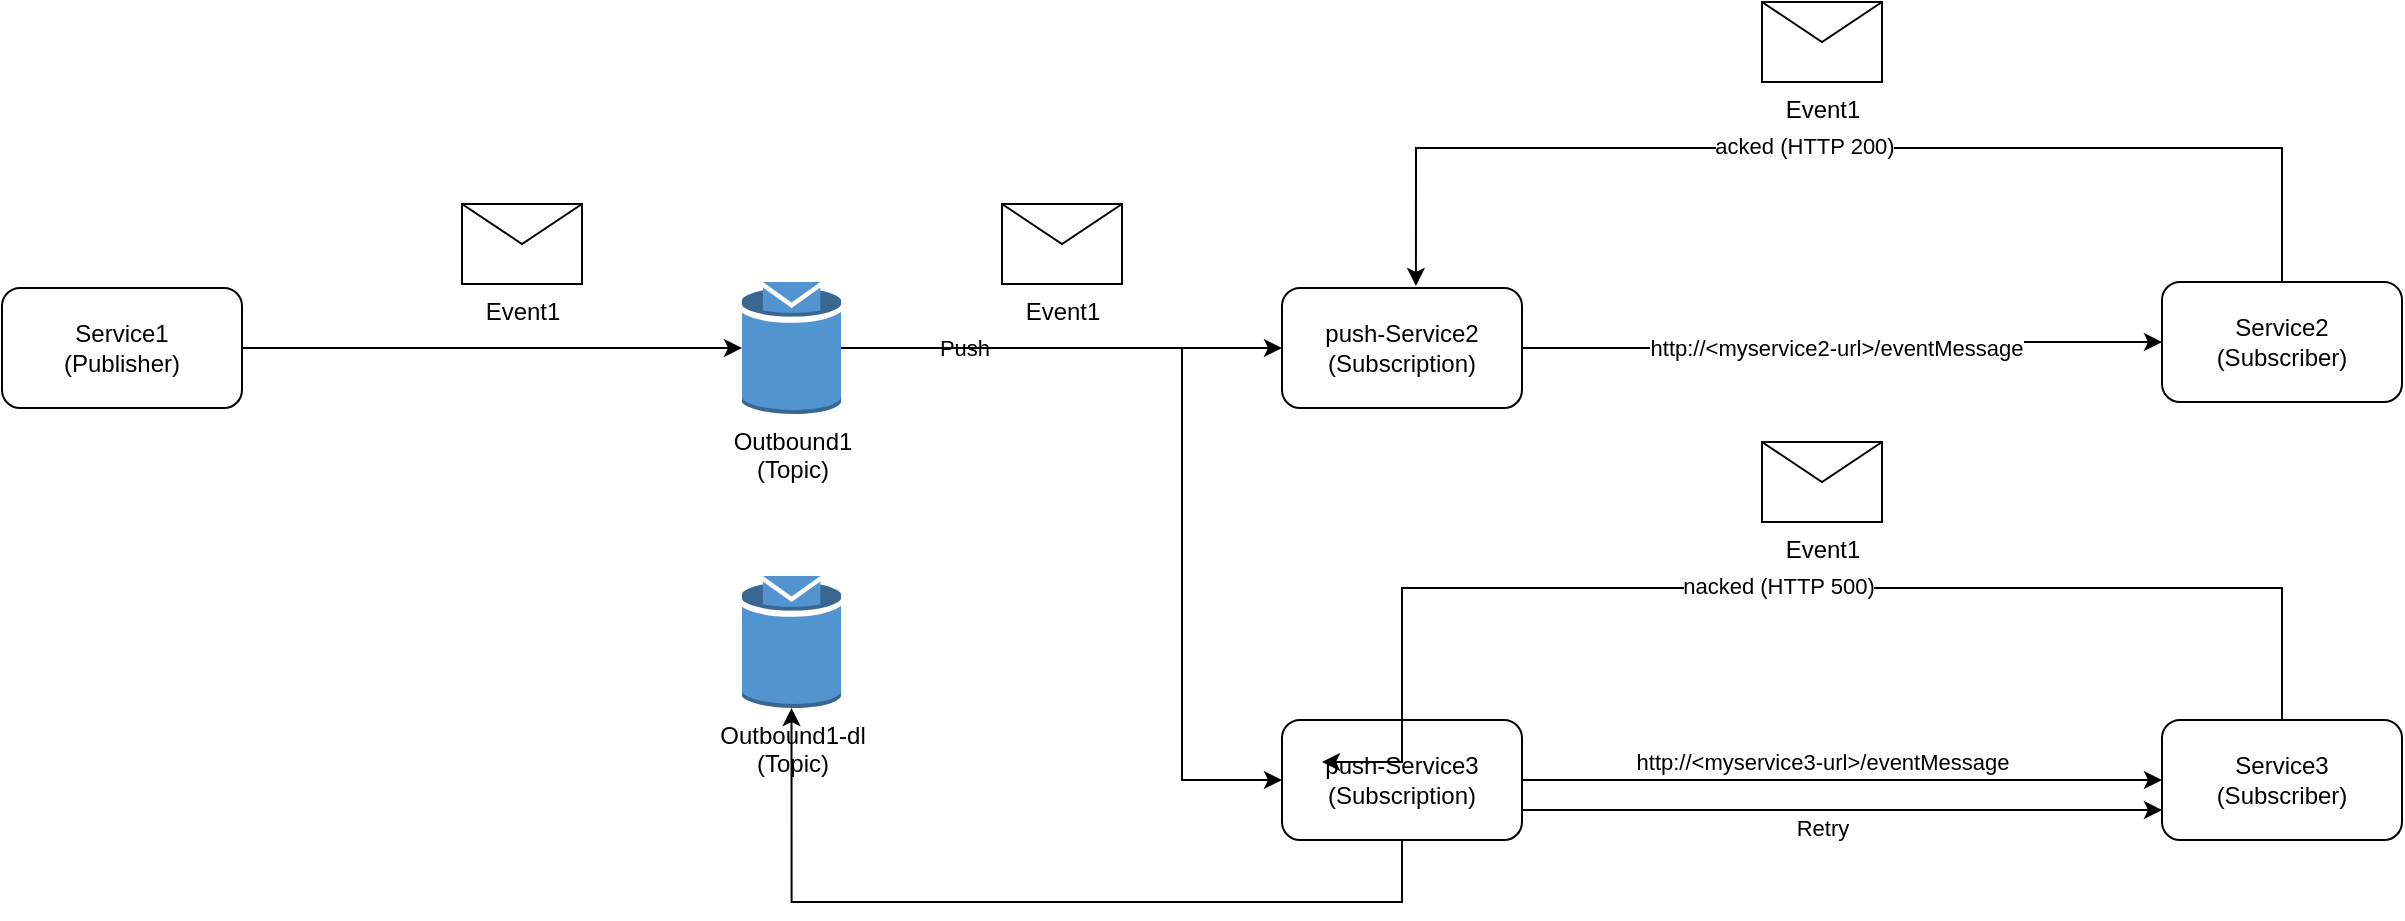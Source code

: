 <mxfile>
    <diagram name="Page-1" id="qNM_hamw8VZ7cXVjBSwP">
        <mxGraphModel dx="2625" dy="2005" grid="1" gridSize="10" guides="1" tooltips="1" connect="1" arrows="1" fold="1" page="1" pageScale="1" pageWidth="1500" pageHeight="600" math="0" shadow="0">
            <root>
                <mxCell id="0"/>
                <mxCell id="1" parent="0"/>
                <mxCell id="rHiIrlhjogWctJyIBO_F-1" value="Service1&lt;br&gt;(Publisher)" style="rounded=1;whiteSpace=wrap;html=1;" parent="1" vertex="1">
                    <mxGeometry x="150" y="213" width="120" height="60" as="geometry"/>
                </mxCell>
                <mxCell id="rHiIrlhjogWctJyIBO_F-6" style="edgeStyle=orthogonalEdgeStyle;rounded=0;orthogonalLoop=1;jettySize=auto;html=1;entryX=0;entryY=0.5;entryDx=0;entryDy=0;" parent="1" source="rHiIrlhjogWctJyIBO_F-2" target="rHiIrlhjogWctJyIBO_F-5" edge="1">
                    <mxGeometry relative="1" as="geometry"/>
                </mxCell>
                <mxCell id="rHiIrlhjogWctJyIBO_F-8" value="Push" style="edgeLabel;html=1;align=center;verticalAlign=middle;resizable=0;points=[];" parent="rHiIrlhjogWctJyIBO_F-6" vertex="1" connectable="0">
                    <mxGeometry x="-0.261" y="-1" relative="1" as="geometry">
                        <mxPoint x="-20" y="-1" as="offset"/>
                    </mxGeometry>
                </mxCell>
                <mxCell id="rHiIrlhjogWctJyIBO_F-22" style="edgeStyle=orthogonalEdgeStyle;rounded=0;orthogonalLoop=1;jettySize=auto;html=1;exitX=1;exitY=0.5;exitDx=0;exitDy=0;exitPerimeter=0;entryX=0;entryY=0.5;entryDx=0;entryDy=0;" parent="1" source="rHiIrlhjogWctJyIBO_F-2" target="rHiIrlhjogWctJyIBO_F-17" edge="1">
                    <mxGeometry relative="1" as="geometry">
                        <Array as="points">
                            <mxPoint x="740" y="243"/>
                            <mxPoint x="740" y="459"/>
                        </Array>
                    </mxGeometry>
                </mxCell>
                <mxCell id="rHiIrlhjogWctJyIBO_F-2" value="Outbound1&lt;br&gt;(Topic)" style="outlineConnect=0;dashed=0;verticalLabelPosition=bottom;verticalAlign=top;align=center;html=1;shape=mxgraph.aws3.topic;fillColor=#5294CF;gradientColor=none;" parent="1" vertex="1">
                    <mxGeometry x="520" y="210" width="49.5" height="66" as="geometry"/>
                </mxCell>
                <mxCell id="rHiIrlhjogWctJyIBO_F-3" style="edgeStyle=orthogonalEdgeStyle;rounded=0;orthogonalLoop=1;jettySize=auto;html=1;entryX=0;entryY=0.5;entryDx=0;entryDy=0;entryPerimeter=0;" parent="1" source="rHiIrlhjogWctJyIBO_F-1" target="rHiIrlhjogWctJyIBO_F-2" edge="1">
                    <mxGeometry relative="1" as="geometry"/>
                </mxCell>
                <mxCell id="rHiIrlhjogWctJyIBO_F-4" value="Event1" style="shape=message;html=1;html=1;outlineConnect=0;labelPosition=center;verticalLabelPosition=bottom;align=center;verticalAlign=top;" parent="1" vertex="1">
                    <mxGeometry x="380" y="171" width="60" height="40" as="geometry"/>
                </mxCell>
                <mxCell id="rHiIrlhjogWctJyIBO_F-10" style="edgeStyle=orthogonalEdgeStyle;rounded=0;orthogonalLoop=1;jettySize=auto;html=1;" parent="1" source="rHiIrlhjogWctJyIBO_F-5" target="rHiIrlhjogWctJyIBO_F-9" edge="1">
                    <mxGeometry relative="1" as="geometry"/>
                </mxCell>
                <mxCell id="rHiIrlhjogWctJyIBO_F-12" value="http://&amp;lt;myservice2-url&amp;gt;/eventMessage" style="edgeLabel;html=1;align=center;verticalAlign=middle;resizable=0;points=[];" parent="rHiIrlhjogWctJyIBO_F-10" vertex="1" connectable="0">
                    <mxGeometry x="-0.03" relative="1" as="geometry">
                        <mxPoint as="offset"/>
                    </mxGeometry>
                </mxCell>
                <mxCell id="rHiIrlhjogWctJyIBO_F-5" value="push-Service2&lt;br&gt;(Subscription)" style="rounded=1;whiteSpace=wrap;html=1;" parent="1" vertex="1">
                    <mxGeometry x="790" y="213" width="120" height="60" as="geometry"/>
                </mxCell>
                <mxCell id="rHiIrlhjogWctJyIBO_F-7" value="Event1" style="shape=message;html=1;html=1;outlineConnect=0;labelPosition=center;verticalLabelPosition=bottom;align=center;verticalAlign=top;" parent="1" vertex="1">
                    <mxGeometry x="650" y="171" width="60" height="40" as="geometry"/>
                </mxCell>
                <mxCell id="rHiIrlhjogWctJyIBO_F-9" value="Service2&lt;br&gt;(Subscriber)" style="rounded=1;whiteSpace=wrap;html=1;" parent="1" vertex="1">
                    <mxGeometry x="1230" y="210" width="120" height="60" as="geometry"/>
                </mxCell>
                <mxCell id="rHiIrlhjogWctJyIBO_F-11" value="Event1" style="shape=message;html=1;html=1;outlineConnect=0;labelPosition=center;verticalLabelPosition=bottom;align=center;verticalAlign=top;" parent="1" vertex="1">
                    <mxGeometry x="1030" y="70" width="60" height="40" as="geometry"/>
                </mxCell>
                <mxCell id="rHiIrlhjogWctJyIBO_F-13" style="edgeStyle=orthogonalEdgeStyle;rounded=0;orthogonalLoop=1;jettySize=auto;html=1;entryX=0.558;entryY=-0.017;entryDx=0;entryDy=0;entryPerimeter=0;" parent="1" source="rHiIrlhjogWctJyIBO_F-9" target="rHiIrlhjogWctJyIBO_F-5" edge="1">
                    <mxGeometry relative="1" as="geometry">
                        <Array as="points">
                            <mxPoint x="1290" y="143"/>
                            <mxPoint x="857" y="143"/>
                        </Array>
                    </mxGeometry>
                </mxCell>
                <mxCell id="rHiIrlhjogWctJyIBO_F-14" value="acked (HTTP 200)" style="edgeLabel;html=1;align=center;verticalAlign=middle;resizable=0;points=[];" parent="rHiIrlhjogWctJyIBO_F-13" vertex="1" connectable="0">
                    <mxGeometry x="-0.125" y="-1" relative="1" as="geometry">
                        <mxPoint x="-57" as="offset"/>
                    </mxGeometry>
                </mxCell>
                <mxCell id="rHiIrlhjogWctJyIBO_F-19" style="edgeStyle=orthogonalEdgeStyle;rounded=0;orthogonalLoop=1;jettySize=auto;html=1;" parent="1" source="rHiIrlhjogWctJyIBO_F-17" target="rHiIrlhjogWctJyIBO_F-18" edge="1">
                    <mxGeometry relative="1" as="geometry"/>
                </mxCell>
                <mxCell id="rHiIrlhjogWctJyIBO_F-20" value="http://&amp;lt;myservice3-url&amp;gt;/eventMessage" style="edgeLabel;html=1;align=center;verticalAlign=middle;resizable=0;points=[];" parent="rHiIrlhjogWctJyIBO_F-19" vertex="1" connectable="0">
                    <mxGeometry x="-0.219" y="3" relative="1" as="geometry">
                        <mxPoint x="25" y="-6" as="offset"/>
                    </mxGeometry>
                </mxCell>
                <mxCell id="PgAhzucKVYw1TJZHszhO-5" style="edgeStyle=orthogonalEdgeStyle;rounded=0;orthogonalLoop=1;jettySize=auto;html=1;exitX=1;exitY=0.75;exitDx=0;exitDy=0;entryX=0;entryY=0.75;entryDx=0;entryDy=0;" parent="1" source="rHiIrlhjogWctJyIBO_F-17" target="rHiIrlhjogWctJyIBO_F-18" edge="1">
                    <mxGeometry relative="1" as="geometry"/>
                </mxCell>
                <mxCell id="PgAhzucKVYw1TJZHszhO-6" value="Retry" style="edgeLabel;html=1;align=center;verticalAlign=middle;resizable=0;points=[];" parent="PgAhzucKVYw1TJZHszhO-5" vertex="1" connectable="0">
                    <mxGeometry x="-0.181" y="-4" relative="1" as="geometry">
                        <mxPoint x="19" y="5" as="offset"/>
                    </mxGeometry>
                </mxCell>
                <mxCell id="rHiIrlhjogWctJyIBO_F-17" value="push-Service3&lt;br style=&quot;border-color: var(--border-color);&quot;&gt;(Subscription)" style="rounded=1;whiteSpace=wrap;html=1;" parent="1" vertex="1">
                    <mxGeometry x="790" y="429" width="120" height="60" as="geometry"/>
                </mxCell>
                <mxCell id="rHiIrlhjogWctJyIBO_F-24" style="edgeStyle=orthogonalEdgeStyle;rounded=0;orthogonalLoop=1;jettySize=auto;html=1;" parent="1" source="rHiIrlhjogWctJyIBO_F-18" edge="1">
                    <mxGeometry relative="1" as="geometry">
                        <Array as="points">
                            <mxPoint x="1290" y="363"/>
                            <mxPoint x="850" y="363"/>
                        </Array>
                        <mxPoint x="810" y="450" as="targetPoint"/>
                    </mxGeometry>
                </mxCell>
                <mxCell id="rHiIrlhjogWctJyIBO_F-25" value="nacked (HTTP 500)" style="edgeLabel;html=1;align=center;verticalAlign=middle;resizable=0;points=[];" parent="rHiIrlhjogWctJyIBO_F-24" vertex="1" connectable="0">
                    <mxGeometry x="-0.262" y="-1" relative="1" as="geometry">
                        <mxPoint x="-85" as="offset"/>
                    </mxGeometry>
                </mxCell>
                <mxCell id="rHiIrlhjogWctJyIBO_F-18" value="Service3&lt;br style=&quot;border-color: var(--border-color);&quot;&gt;(Subscriber)" style="rounded=1;whiteSpace=wrap;html=1;" parent="1" vertex="1">
                    <mxGeometry x="1230" y="429" width="120" height="60" as="geometry"/>
                </mxCell>
                <mxCell id="rHiIrlhjogWctJyIBO_F-21" value="Event1" style="shape=message;html=1;html=1;outlineConnect=0;labelPosition=center;verticalLabelPosition=bottom;align=center;verticalAlign=top;" parent="1" vertex="1">
                    <mxGeometry x="1030" y="290" width="60" height="40" as="geometry"/>
                </mxCell>
                <mxCell id="rHiIrlhjogWctJyIBO_F-23" style="edgeStyle=orthogonalEdgeStyle;rounded=0;orthogonalLoop=1;jettySize=auto;html=1;entryX=0.5;entryY=1;entryDx=0;entryDy=0;entryPerimeter=0;" parent="1" source="rHiIrlhjogWctJyIBO_F-17" target="rHiIrlhjogWctJyIBO_F-15" edge="1">
                    <mxGeometry relative="1" as="geometry">
                        <Array as="points">
                            <mxPoint x="850" y="520"/>
                            <mxPoint x="545" y="520"/>
                        </Array>
                    </mxGeometry>
                </mxCell>
                <mxCell id="rHiIrlhjogWctJyIBO_F-15" value="Outbound1-dl&lt;br&gt;(Topic)" style="outlineConnect=0;dashed=0;verticalLabelPosition=bottom;verticalAlign=top;align=center;html=1;shape=mxgraph.aws3.topic;fillColor=#5294CF;gradientColor=none;" parent="1" vertex="1">
                    <mxGeometry x="520" y="357" width="49.5" height="66" as="geometry"/>
                </mxCell>
            </root>
        </mxGraphModel>
    </diagram>
</mxfile>